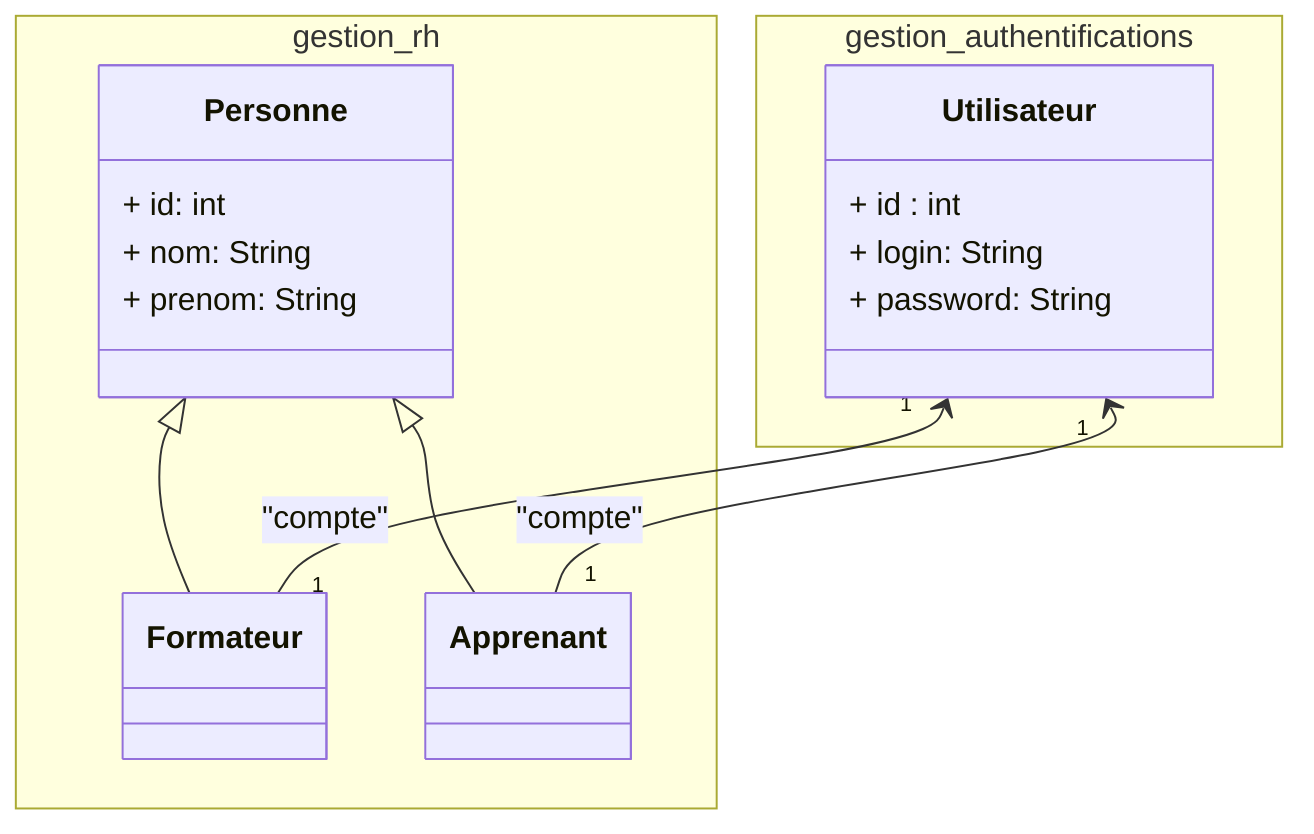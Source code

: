 classDiagram

namespace gestion_rh{
class Personne {
    + id: int 
    + nom: String 
    + prenom: String 
}
class Formateur 
class Apprenant
}


namespace gestion_authentifications {
class Utilisateur {
    + id : int
    + login: String 
    + password: String 
}
}

Personne <|-- Formateur
Personne <|-- Apprenant
Utilisateur "1" <-- "1" Formateur : "compte"
Utilisateur "1" <-- "1" Apprenant : "compte"